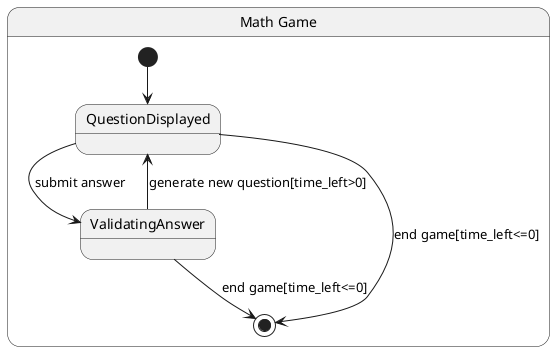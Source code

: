@startuml math_state
state "Math Game" as MathGame {
    [*] --> QuestionDisplayed
    QuestionDisplayed --> ValidatingAnswer : submit answer
    ValidatingAnswer --> QuestionDisplayed : generate new question[time_left>0]
    ValidatingAnswer --> [*] : end game[time_left<=0]
    QuestionDisplayed --> [*] : end game[time_left<=0]
}
@enduml
